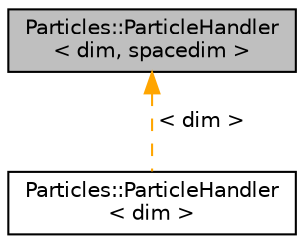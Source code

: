 digraph "Particles::ParticleHandler&lt; dim, spacedim &gt;"
{
 // LATEX_PDF_SIZE
  edge [fontname="Helvetica",fontsize="10",labelfontname="Helvetica",labelfontsize="10"];
  node [fontname="Helvetica",fontsize="10",shape=record];
  Node1 [label="Particles::ParticleHandler\l\< dim, spacedim \>",height=0.2,width=0.4,color="black", fillcolor="grey75", style="filled", fontcolor="black",tooltip=" "];
  Node1 -> Node2 [dir="back",color="orange",fontsize="10",style="dashed",label=" \< dim \>" ,fontname="Helvetica"];
  Node2 [label="Particles::ParticleHandler\l\< dim \>",height=0.2,width=0.4,color="black", fillcolor="white", style="filled",URL="$classParticles_1_1ParticleHandler.html",tooltip=" "];
}
